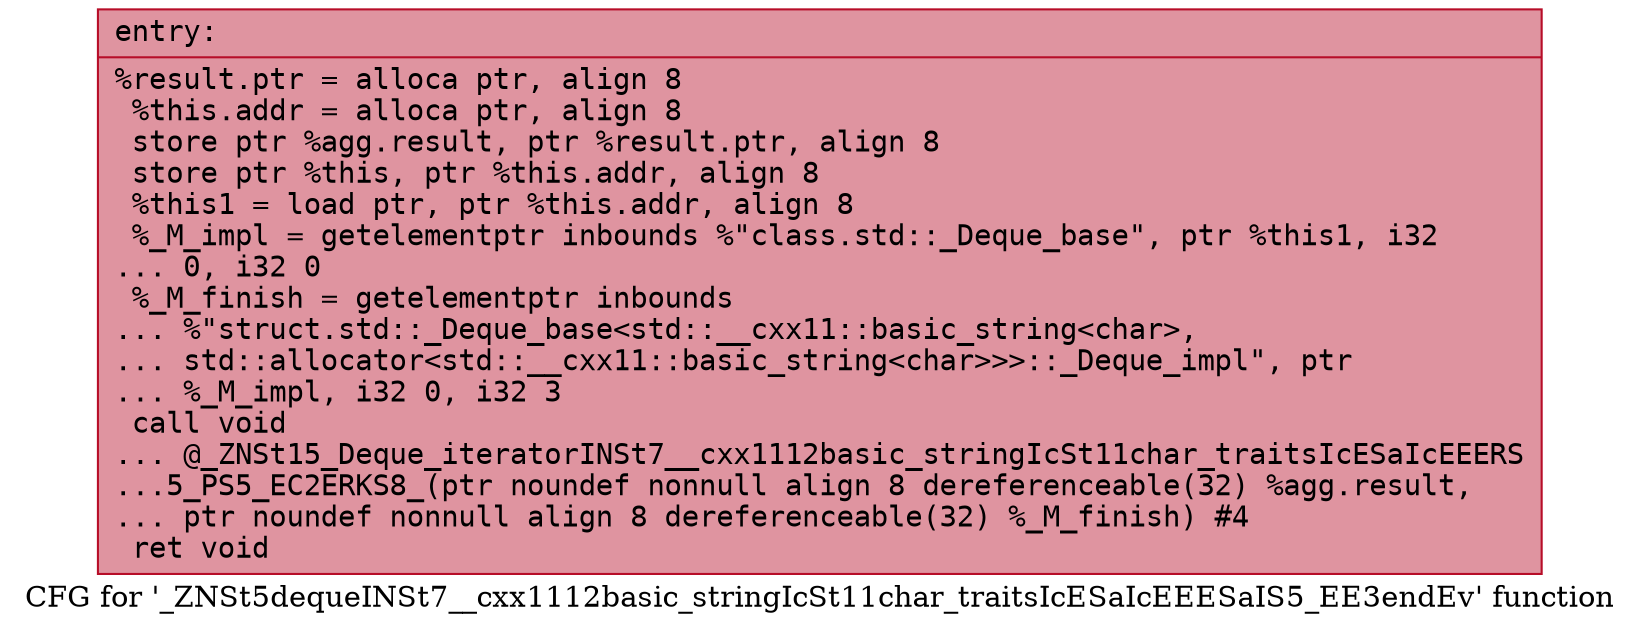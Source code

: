 digraph "CFG for '_ZNSt5dequeINSt7__cxx1112basic_stringIcSt11char_traitsIcESaIcEEESaIS5_EE3endEv' function" {
	label="CFG for '_ZNSt5dequeINSt7__cxx1112basic_stringIcSt11char_traitsIcESaIcEEESaIS5_EE3endEv' function";

	Node0x5651cd817aa0 [shape=record,color="#b70d28ff", style=filled, fillcolor="#b70d2870" fontname="Courier",label="{entry:\l|  %result.ptr = alloca ptr, align 8\l  %this.addr = alloca ptr, align 8\l  store ptr %agg.result, ptr %result.ptr, align 8\l  store ptr %this, ptr %this.addr, align 8\l  %this1 = load ptr, ptr %this.addr, align 8\l  %_M_impl = getelementptr inbounds %\"class.std::_Deque_base\", ptr %this1, i32\l... 0, i32 0\l  %_M_finish = getelementptr inbounds\l... %\"struct.std::_Deque_base\<std::__cxx11::basic_string\<char\>,\l... std::allocator\<std::__cxx11::basic_string\<char\>\>\>::_Deque_impl\", ptr\l... %_M_impl, i32 0, i32 3\l  call void\l... @_ZNSt15_Deque_iteratorINSt7__cxx1112basic_stringIcSt11char_traitsIcESaIcEEERS\l...5_PS5_EC2ERKS8_(ptr noundef nonnull align 8 dereferenceable(32) %agg.result,\l... ptr noundef nonnull align 8 dereferenceable(32) %_M_finish) #4\l  ret void\l}"];
}
